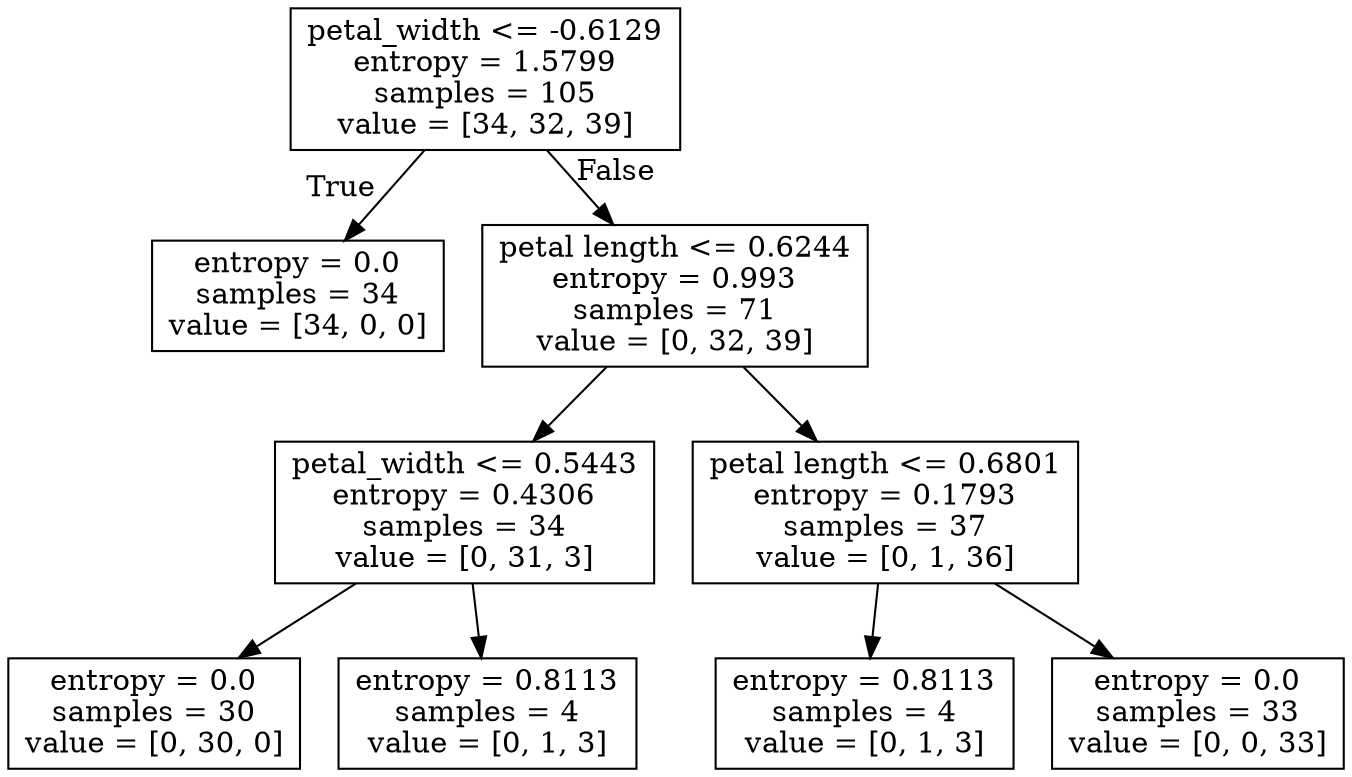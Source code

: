 digraph Tree {
node [shape=box] ;
0 [label="petal_width <= -0.6129\nentropy = 1.5799\nsamples = 105\nvalue = [34, 32, 39]"] ;
1 [label="entropy = 0.0\nsamples = 34\nvalue = [34, 0, 0]"] ;
0 -> 1 [labeldistance=2.5, labelangle=45, headlabel="True"] ;
2 [label="petal length <= 0.6244\nentropy = 0.993\nsamples = 71\nvalue = [0, 32, 39]"] ;
0 -> 2 [labeldistance=2.5, labelangle=-45, headlabel="False"] ;
3 [label="petal_width <= 0.5443\nentropy = 0.4306\nsamples = 34\nvalue = [0, 31, 3]"] ;
2 -> 3 ;
4 [label="entropy = 0.0\nsamples = 30\nvalue = [0, 30, 0]"] ;
3 -> 4 ;
5 [label="entropy = 0.8113\nsamples = 4\nvalue = [0, 1, 3]"] ;
3 -> 5 ;
6 [label="petal length <= 0.6801\nentropy = 0.1793\nsamples = 37\nvalue = [0, 1, 36]"] ;
2 -> 6 ;
7 [label="entropy = 0.8113\nsamples = 4\nvalue = [0, 1, 3]"] ;
6 -> 7 ;
8 [label="entropy = 0.0\nsamples = 33\nvalue = [0, 0, 33]"] ;
6 -> 8 ;
}